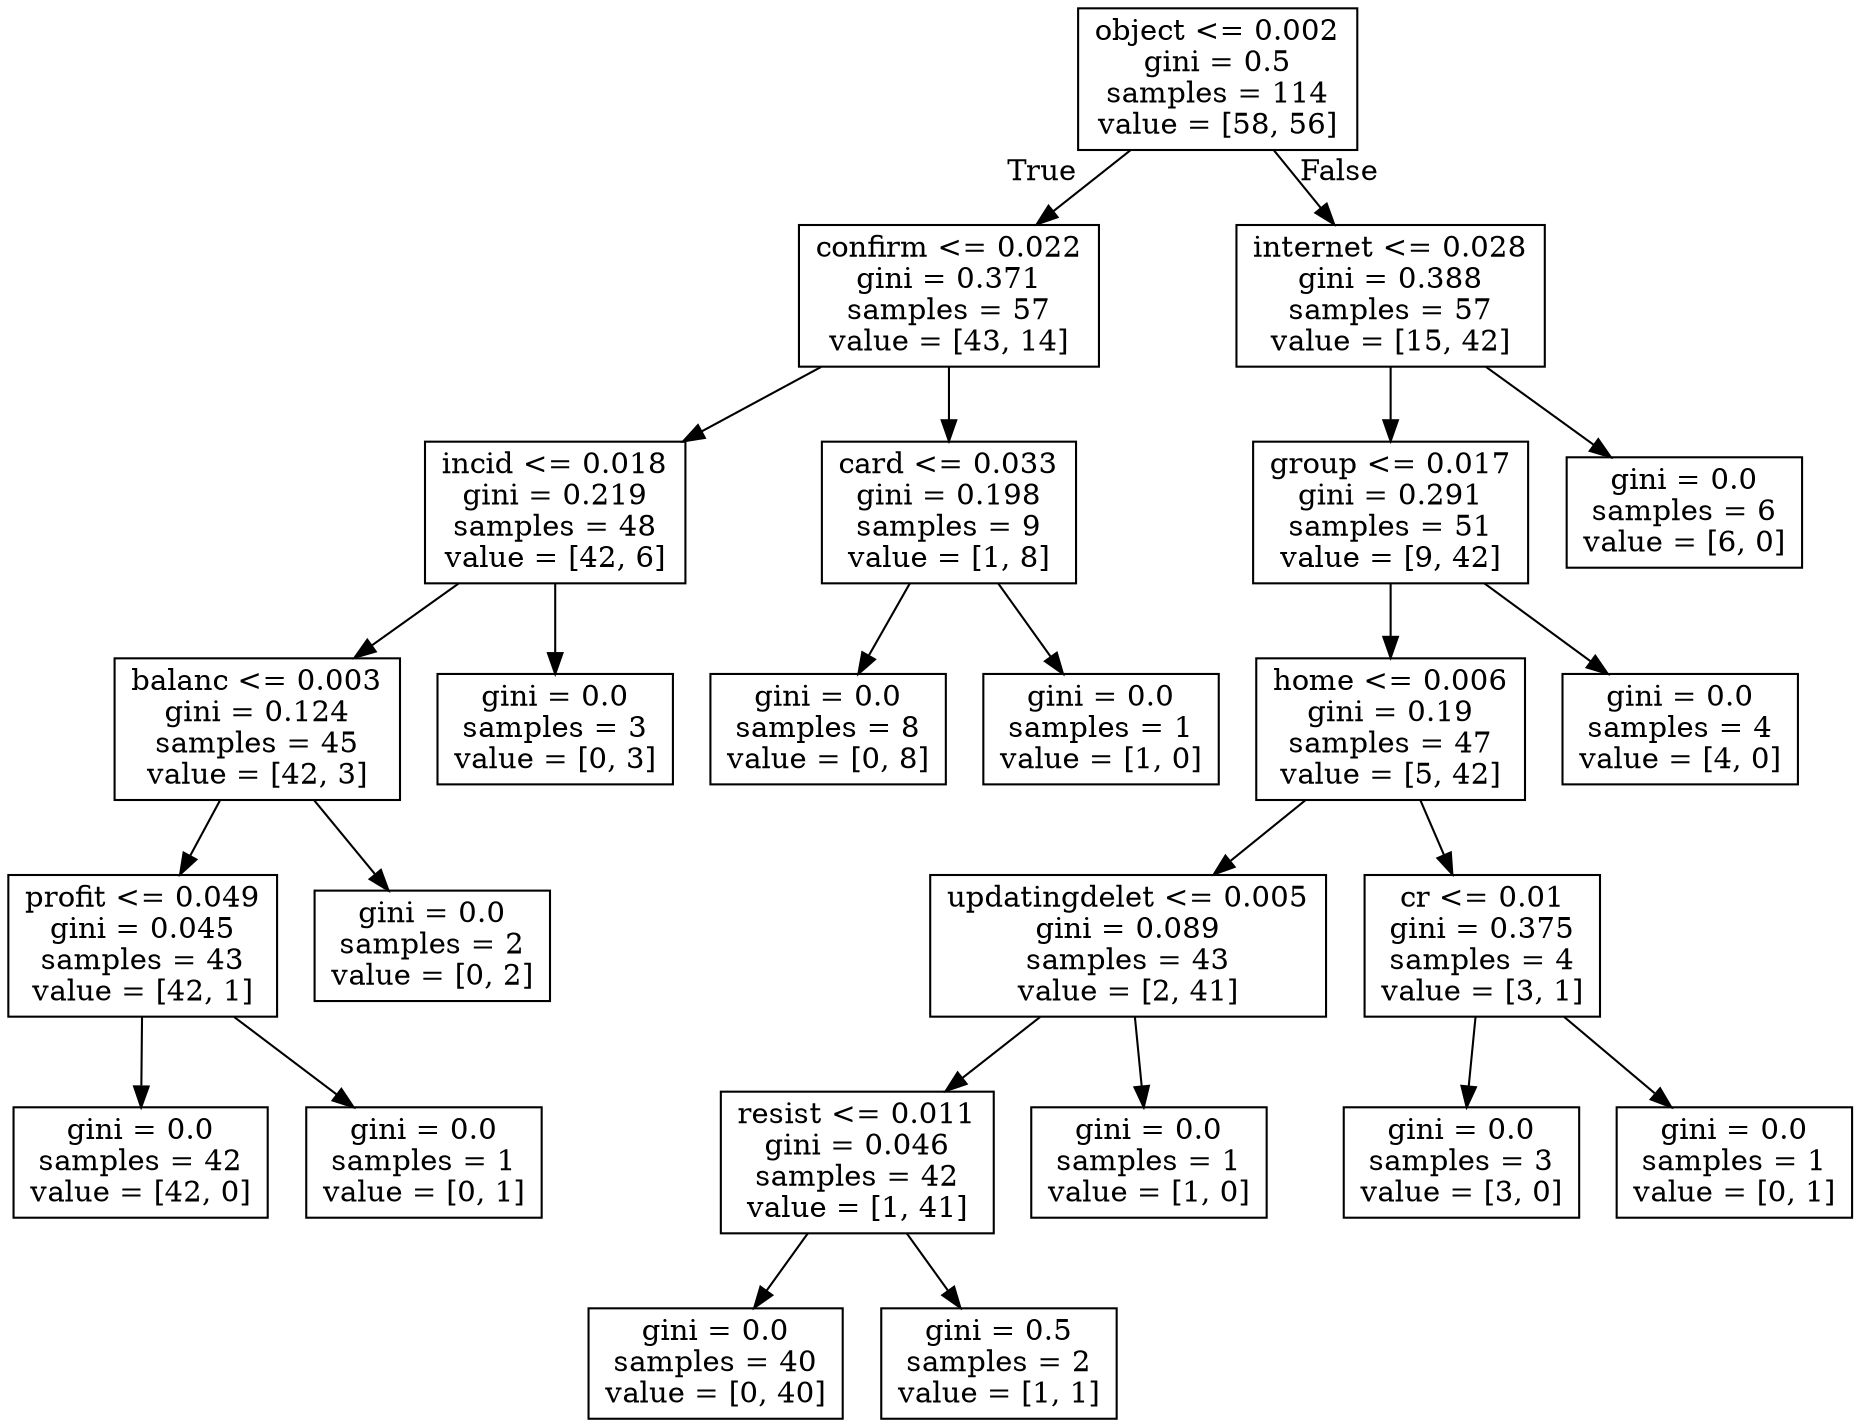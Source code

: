 digraph Tree {
node [shape=box] ;
0 [label="object <= 0.002\ngini = 0.5\nsamples = 114\nvalue = [58, 56]"] ;
1 [label="confirm <= 0.022\ngini = 0.371\nsamples = 57\nvalue = [43, 14]"] ;
0 -> 1 [labeldistance=2.5, labelangle=45, headlabel="True"] ;
2 [label="incid <= 0.018\ngini = 0.219\nsamples = 48\nvalue = [42, 6]"] ;
1 -> 2 ;
3 [label="balanc <= 0.003\ngini = 0.124\nsamples = 45\nvalue = [42, 3]"] ;
2 -> 3 ;
4 [label="profit <= 0.049\ngini = 0.045\nsamples = 43\nvalue = [42, 1]"] ;
3 -> 4 ;
5 [label="gini = 0.0\nsamples = 42\nvalue = [42, 0]"] ;
4 -> 5 ;
6 [label="gini = 0.0\nsamples = 1\nvalue = [0, 1]"] ;
4 -> 6 ;
7 [label="gini = 0.0\nsamples = 2\nvalue = [0, 2]"] ;
3 -> 7 ;
8 [label="gini = 0.0\nsamples = 3\nvalue = [0, 3]"] ;
2 -> 8 ;
9 [label="card <= 0.033\ngini = 0.198\nsamples = 9\nvalue = [1, 8]"] ;
1 -> 9 ;
10 [label="gini = 0.0\nsamples = 8\nvalue = [0, 8]"] ;
9 -> 10 ;
11 [label="gini = 0.0\nsamples = 1\nvalue = [1, 0]"] ;
9 -> 11 ;
12 [label="internet <= 0.028\ngini = 0.388\nsamples = 57\nvalue = [15, 42]"] ;
0 -> 12 [labeldistance=2.5, labelangle=-45, headlabel="False"] ;
13 [label="group <= 0.017\ngini = 0.291\nsamples = 51\nvalue = [9, 42]"] ;
12 -> 13 ;
14 [label="home <= 0.006\ngini = 0.19\nsamples = 47\nvalue = [5, 42]"] ;
13 -> 14 ;
15 [label="updatingdelet <= 0.005\ngini = 0.089\nsamples = 43\nvalue = [2, 41]"] ;
14 -> 15 ;
16 [label="resist <= 0.011\ngini = 0.046\nsamples = 42\nvalue = [1, 41]"] ;
15 -> 16 ;
17 [label="gini = 0.0\nsamples = 40\nvalue = [0, 40]"] ;
16 -> 17 ;
18 [label="gini = 0.5\nsamples = 2\nvalue = [1, 1]"] ;
16 -> 18 ;
19 [label="gini = 0.0\nsamples = 1\nvalue = [1, 0]"] ;
15 -> 19 ;
20 [label="cr <= 0.01\ngini = 0.375\nsamples = 4\nvalue = [3, 1]"] ;
14 -> 20 ;
21 [label="gini = 0.0\nsamples = 3\nvalue = [3, 0]"] ;
20 -> 21 ;
22 [label="gini = 0.0\nsamples = 1\nvalue = [0, 1]"] ;
20 -> 22 ;
23 [label="gini = 0.0\nsamples = 4\nvalue = [4, 0]"] ;
13 -> 23 ;
24 [label="gini = 0.0\nsamples = 6\nvalue = [6, 0]"] ;
12 -> 24 ;
}